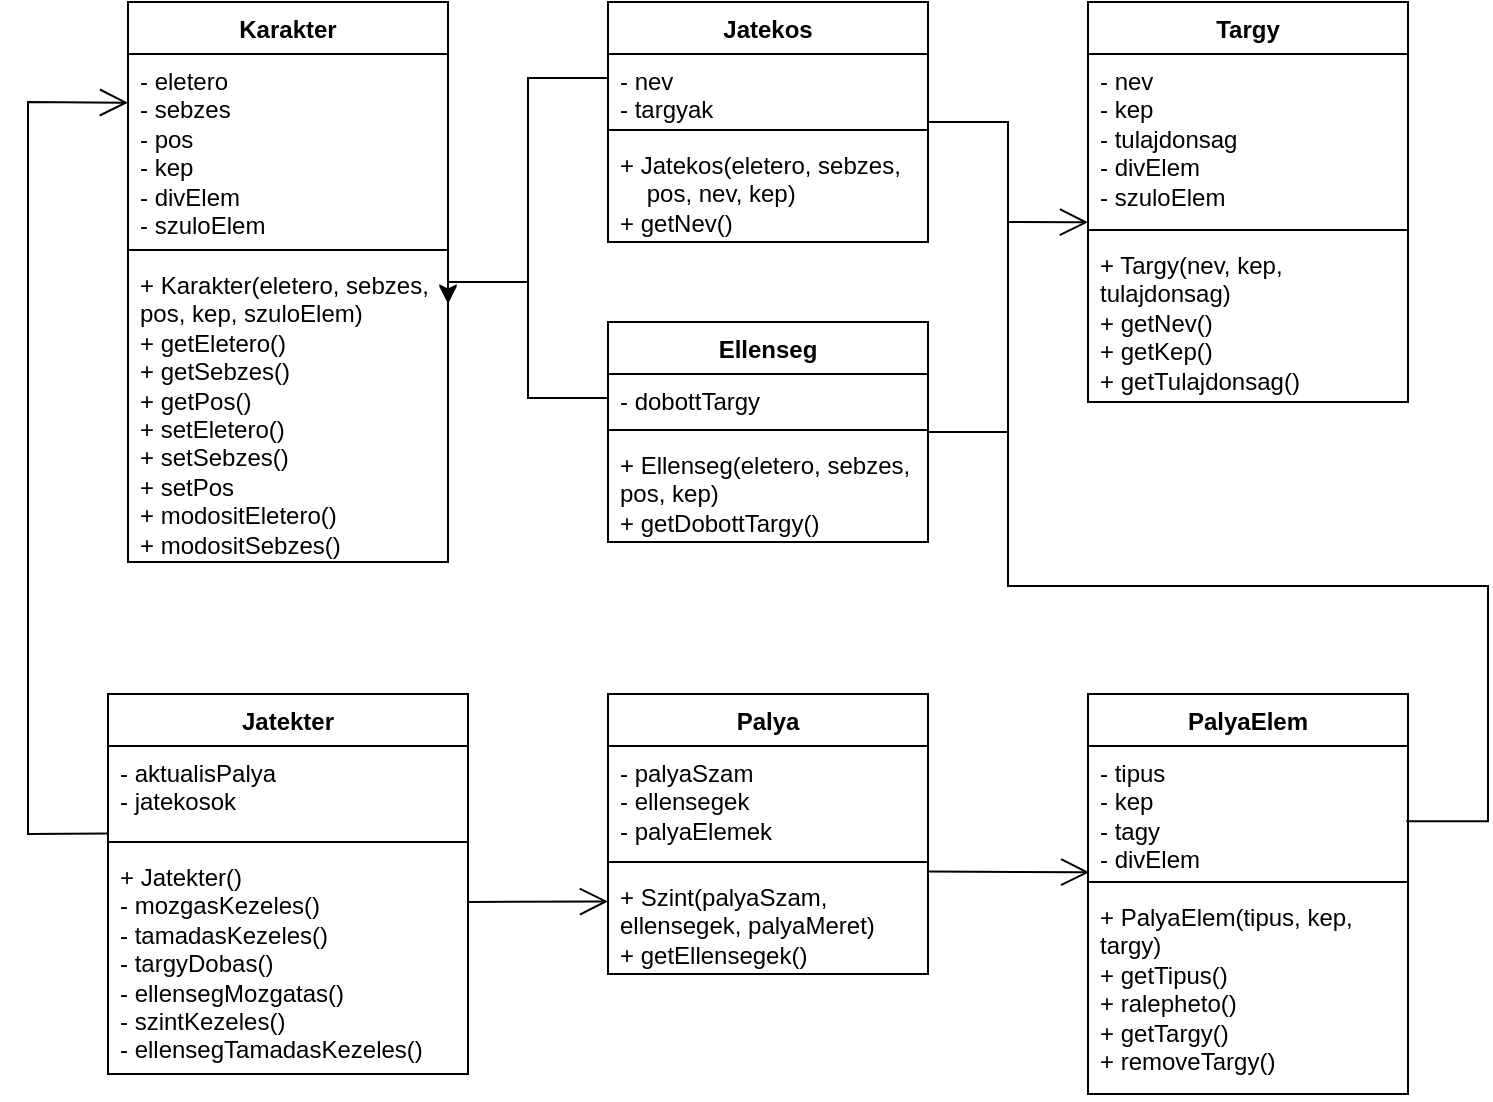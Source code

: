 <mxfile version="21.3.2" type="device">
  <diagram id="C5RBs43oDa-KdzZeNtuy" name="Page-1">
    <mxGraphModel dx="1004" dy="1757" grid="1" gridSize="10" guides="1" tooltips="1" connect="1" arrows="1" fold="1" page="1" pageScale="1" pageWidth="827" pageHeight="1169" math="0" shadow="0">
      <root>
        <mxCell id="WIyWlLk6GJQsqaUBKTNV-0" />
        <mxCell id="WIyWlLk6GJQsqaUBKTNV-1" parent="WIyWlLk6GJQsqaUBKTNV-0" />
        <mxCell id="mbsLE7g5oD7qV1iPtCib-1" value="Targy" style="swimlane;fontStyle=1;align=center;verticalAlign=top;childLayout=stackLayout;horizontal=1;startSize=26;horizontalStack=0;resizeParent=1;resizeParentMax=0;resizeLast=0;collapsible=1;marginBottom=0;whiteSpace=wrap;html=1;" parent="WIyWlLk6GJQsqaUBKTNV-1" vertex="1">
          <mxGeometry x="570" y="-1110" width="160" height="200" as="geometry" />
        </mxCell>
        <mxCell id="mbsLE7g5oD7qV1iPtCib-2" value="- nev&lt;br&gt;- kep&lt;br&gt;- tulajdonsag&lt;br&gt;- divElem&lt;br&gt;- szuloElem" style="text;strokeColor=none;fillColor=none;align=left;verticalAlign=top;spacingLeft=4;spacingRight=4;overflow=hidden;rotatable=0;points=[[0,0.5],[1,0.5]];portConstraint=eastwest;whiteSpace=wrap;html=1;" parent="mbsLE7g5oD7qV1iPtCib-1" vertex="1">
          <mxGeometry y="26" width="160" height="84" as="geometry" />
        </mxCell>
        <mxCell id="mbsLE7g5oD7qV1iPtCib-3" value="" style="line;strokeWidth=1;fillColor=none;align=left;verticalAlign=middle;spacingTop=-1;spacingLeft=3;spacingRight=3;rotatable=0;labelPosition=right;points=[];portConstraint=eastwest;strokeColor=inherit;" parent="mbsLE7g5oD7qV1iPtCib-1" vertex="1">
          <mxGeometry y="110" width="160" height="8" as="geometry" />
        </mxCell>
        <mxCell id="mbsLE7g5oD7qV1iPtCib-4" value="+ Targy(nev, kep, tulajdonsag)&lt;br&gt;+ getNev()&lt;br&gt;+ getKep()&lt;br&gt;+ getTulajdonsag()" style="text;strokeColor=none;fillColor=none;align=left;verticalAlign=top;spacingLeft=4;spacingRight=4;overflow=hidden;rotatable=0;points=[[0,0.5],[1,0.5]];portConstraint=eastwest;whiteSpace=wrap;html=1;" parent="mbsLE7g5oD7qV1iPtCib-1" vertex="1">
          <mxGeometry y="118" width="160" height="82" as="geometry" />
        </mxCell>
        <mxCell id="mbsLE7g5oD7qV1iPtCib-9" value="Palya" style="swimlane;fontStyle=1;align=center;verticalAlign=top;childLayout=stackLayout;horizontal=1;startSize=26;horizontalStack=0;resizeParent=1;resizeParentMax=0;resizeLast=0;collapsible=1;marginBottom=0;whiteSpace=wrap;html=1;" parent="WIyWlLk6GJQsqaUBKTNV-1" vertex="1">
          <mxGeometry x="330" y="-764" width="160" height="140" as="geometry" />
        </mxCell>
        <mxCell id="mbsLE7g5oD7qV1iPtCib-10" value="- palyaSzam&lt;br&gt;- ellensegek&lt;br&gt;- palyaElemek" style="text;strokeColor=none;fillColor=none;align=left;verticalAlign=top;spacingLeft=4;spacingRight=4;overflow=hidden;rotatable=0;points=[[0,0.5],[1,0.5]];portConstraint=eastwest;whiteSpace=wrap;html=1;" parent="mbsLE7g5oD7qV1iPtCib-9" vertex="1">
          <mxGeometry y="26" width="160" height="54" as="geometry" />
        </mxCell>
        <mxCell id="mbsLE7g5oD7qV1iPtCib-11" value="" style="line;strokeWidth=1;fillColor=none;align=left;verticalAlign=middle;spacingTop=-1;spacingLeft=3;spacingRight=3;rotatable=0;labelPosition=right;points=[];portConstraint=eastwest;strokeColor=inherit;" parent="mbsLE7g5oD7qV1iPtCib-9" vertex="1">
          <mxGeometry y="80" width="160" height="8" as="geometry" />
        </mxCell>
        <mxCell id="mbsLE7g5oD7qV1iPtCib-59" value="" style="endArrow=open;endFill=1;endSize=12;html=1;rounded=0;entryX=0;entryY=0.302;entryDx=0;entryDy=0;entryPerimeter=0;" parent="mbsLE7g5oD7qV1iPtCib-9" target="mbsLE7g5oD7qV1iPtCib-12" edge="1">
          <mxGeometry width="160" relative="1" as="geometry">
            <mxPoint x="-70" y="104" as="sourcePoint" />
            <mxPoint x="90" y="104" as="targetPoint" />
          </mxGeometry>
        </mxCell>
        <mxCell id="mbsLE7g5oD7qV1iPtCib-12" value="+ Szint(palyaSzam, ellensegek, palyaMeret)&lt;br&gt;+ getEllensegek()" style="text;strokeColor=none;fillColor=none;align=left;verticalAlign=top;spacingLeft=4;spacingRight=4;overflow=hidden;rotatable=0;points=[[0,0.5],[1,0.5]];portConstraint=eastwest;whiteSpace=wrap;html=1;" parent="mbsLE7g5oD7qV1iPtCib-9" vertex="1">
          <mxGeometry y="88" width="160" height="52" as="geometry" />
        </mxCell>
        <mxCell id="mbsLE7g5oD7qV1iPtCib-44" style="edgeStyle=orthogonalEdgeStyle;rounded=0;orthogonalLoop=1;jettySize=auto;html=1;exitX=0;exitY=0.5;exitDx=0;exitDy=0;entryX=1;entryY=0.146;entryDx=0;entryDy=0;entryPerimeter=0;" parent="WIyWlLk6GJQsqaUBKTNV-1" source="mbsLE7g5oD7qV1iPtCib-14" target="mbsLE7g5oD7qV1iPtCib-28" edge="1">
          <mxGeometry relative="1" as="geometry">
            <mxPoint x="270" y="-990" as="targetPoint" />
            <Array as="points">
              <mxPoint x="290" y="-912" />
              <mxPoint x="290" y="-970" />
            </Array>
          </mxGeometry>
        </mxCell>
        <mxCell id="mbsLE7g5oD7qV1iPtCib-13" value="Ellenseg" style="swimlane;fontStyle=1;align=center;verticalAlign=top;childLayout=stackLayout;horizontal=1;startSize=26;horizontalStack=0;resizeParent=1;resizeParentMax=0;resizeLast=0;collapsible=1;marginBottom=0;whiteSpace=wrap;html=1;" parent="WIyWlLk6GJQsqaUBKTNV-1" vertex="1">
          <mxGeometry x="330" y="-950" width="160" height="110" as="geometry" />
        </mxCell>
        <mxCell id="mbsLE7g5oD7qV1iPtCib-14" value="- dobottTargy" style="text;strokeColor=none;fillColor=none;align=left;verticalAlign=top;spacingLeft=4;spacingRight=4;overflow=hidden;rotatable=0;points=[[0,0.5],[1,0.5]];portConstraint=eastwest;whiteSpace=wrap;html=1;" parent="mbsLE7g5oD7qV1iPtCib-13" vertex="1">
          <mxGeometry y="26" width="160" height="24" as="geometry" />
        </mxCell>
        <mxCell id="mbsLE7g5oD7qV1iPtCib-15" value="" style="line;strokeWidth=1;fillColor=none;align=left;verticalAlign=middle;spacingTop=-1;spacingLeft=3;spacingRight=3;rotatable=0;labelPosition=right;points=[];portConstraint=eastwest;strokeColor=inherit;" parent="mbsLE7g5oD7qV1iPtCib-13" vertex="1">
          <mxGeometry y="50" width="160" height="8" as="geometry" />
        </mxCell>
        <mxCell id="mbsLE7g5oD7qV1iPtCib-16" value="+ Ellenseg(eletero, sebzes, pos, kep)&lt;br&gt;+ getDobottTargy()" style="text;strokeColor=none;fillColor=none;align=left;verticalAlign=top;spacingLeft=4;spacingRight=4;overflow=hidden;rotatable=0;points=[[0,0.5],[1,0.5]];portConstraint=eastwest;whiteSpace=wrap;html=1;" parent="mbsLE7g5oD7qV1iPtCib-13" vertex="1">
          <mxGeometry y="58" width="160" height="52" as="geometry" />
        </mxCell>
        <mxCell id="mbsLE7g5oD7qV1iPtCib-17" value="Jatekos" style="swimlane;fontStyle=1;align=center;verticalAlign=top;childLayout=stackLayout;horizontal=1;startSize=26;horizontalStack=0;resizeParent=1;resizeParentMax=0;resizeLast=0;collapsible=1;marginBottom=0;whiteSpace=wrap;html=1;" parent="WIyWlLk6GJQsqaUBKTNV-1" vertex="1">
          <mxGeometry x="330" y="-1110" width="160" height="120" as="geometry" />
        </mxCell>
        <mxCell id="mbsLE7g5oD7qV1iPtCib-18" value="- nev&lt;br&gt;- targyak" style="text;strokeColor=none;fillColor=none;align=left;verticalAlign=top;spacingLeft=4;spacingRight=4;overflow=hidden;rotatable=0;points=[[0,0.5],[1,0.5]];portConstraint=eastwest;whiteSpace=wrap;html=1;" parent="mbsLE7g5oD7qV1iPtCib-17" vertex="1">
          <mxGeometry y="26" width="160" height="34" as="geometry" />
        </mxCell>
        <mxCell id="mbsLE7g5oD7qV1iPtCib-19" value="" style="line;strokeWidth=1;fillColor=none;align=left;verticalAlign=middle;spacingTop=-1;spacingLeft=3;spacingRight=3;rotatable=0;labelPosition=right;points=[];portConstraint=eastwest;strokeColor=inherit;" parent="mbsLE7g5oD7qV1iPtCib-17" vertex="1">
          <mxGeometry y="60" width="160" height="8" as="geometry" />
        </mxCell>
        <mxCell id="mbsLE7g5oD7qV1iPtCib-20" value="+ Jatekos(eletero, sebzes, &lt;br&gt;&lt;span style=&quot;&quot;&gt;&lt;span style=&quot;&quot;&gt;&amp;nbsp;&amp;nbsp;&amp;nbsp;&amp;nbsp;&lt;/span&gt;&lt;/span&gt;pos, nev, kep)&lt;br&gt;+ getNev()" style="text;strokeColor=none;fillColor=none;align=left;verticalAlign=top;spacingLeft=4;spacingRight=4;overflow=hidden;rotatable=0;points=[[0,0.5],[1,0.5]];portConstraint=eastwest;whiteSpace=wrap;html=1;" parent="mbsLE7g5oD7qV1iPtCib-17" vertex="1">
          <mxGeometry y="68" width="160" height="52" as="geometry" />
        </mxCell>
        <mxCell id="mbsLE7g5oD7qV1iPtCib-21" value="Jatekter" style="swimlane;fontStyle=1;align=center;verticalAlign=top;childLayout=stackLayout;horizontal=1;startSize=26;horizontalStack=0;resizeParent=1;resizeParentMax=0;resizeLast=0;collapsible=1;marginBottom=0;whiteSpace=wrap;html=1;" parent="WIyWlLk6GJQsqaUBKTNV-1" vertex="1">
          <mxGeometry x="80" y="-764" width="180" height="190" as="geometry" />
        </mxCell>
        <mxCell id="mbsLE7g5oD7qV1iPtCib-22" value="- aktualisPalya&lt;br&gt;- jatekosok" style="text;strokeColor=none;fillColor=none;align=left;verticalAlign=top;spacingLeft=4;spacingRight=4;overflow=hidden;rotatable=0;points=[[0,0.5],[1,0.5]];portConstraint=eastwest;whiteSpace=wrap;html=1;" parent="mbsLE7g5oD7qV1iPtCib-21" vertex="1">
          <mxGeometry y="26" width="180" height="44" as="geometry" />
        </mxCell>
        <mxCell id="mbsLE7g5oD7qV1iPtCib-23" value="" style="line;strokeWidth=1;fillColor=none;align=left;verticalAlign=middle;spacingTop=-1;spacingLeft=3;spacingRight=3;rotatable=0;labelPosition=right;points=[];portConstraint=eastwest;strokeColor=inherit;" parent="mbsLE7g5oD7qV1iPtCib-21" vertex="1">
          <mxGeometry y="70" width="180" height="8" as="geometry" />
        </mxCell>
        <mxCell id="mbsLE7g5oD7qV1iPtCib-24" value="+ Jatekter()&lt;br&gt;- mozgasKezeles()&lt;br&gt;- tamadasKezeles()&lt;br&gt;- targyDobas()&lt;br&gt;- ellensegMozgatas()&lt;br&gt;- szintKezeles()&lt;br&gt;- ellensegTamadasKezeles()&lt;br&gt;" style="text;strokeColor=none;fillColor=none;align=left;verticalAlign=top;spacingLeft=4;spacingRight=4;overflow=hidden;rotatable=0;points=[[0,0.5],[1,0.5]];portConstraint=eastwest;whiteSpace=wrap;html=1;" parent="mbsLE7g5oD7qV1iPtCib-21" vertex="1">
          <mxGeometry y="78" width="180" height="112" as="geometry" />
        </mxCell>
        <mxCell id="mbsLE7g5oD7qV1iPtCib-25" value="Karakter" style="swimlane;fontStyle=1;align=center;verticalAlign=top;childLayout=stackLayout;horizontal=1;startSize=26;horizontalStack=0;resizeParent=1;resizeParentMax=0;resizeLast=0;collapsible=1;marginBottom=0;whiteSpace=wrap;html=1;" parent="WIyWlLk6GJQsqaUBKTNV-1" vertex="1">
          <mxGeometry x="90" y="-1110" width="160" height="280" as="geometry" />
        </mxCell>
        <mxCell id="mbsLE7g5oD7qV1iPtCib-26" value="- eletero&lt;br&gt;- sebzes&lt;br&gt;- pos&lt;br&gt;- kep&lt;br&gt;- divElem&lt;br&gt;- szuloElem" style="text;strokeColor=none;fillColor=none;align=left;verticalAlign=top;spacingLeft=4;spacingRight=4;overflow=hidden;rotatable=0;points=[[0,0.5],[1,0.5]];portConstraint=eastwest;whiteSpace=wrap;html=1;" parent="mbsLE7g5oD7qV1iPtCib-25" vertex="1">
          <mxGeometry y="26" width="160" height="94" as="geometry" />
        </mxCell>
        <mxCell id="mbsLE7g5oD7qV1iPtCib-27" value="" style="line;strokeWidth=1;fillColor=none;align=left;verticalAlign=middle;spacingTop=-1;spacingLeft=3;spacingRight=3;rotatable=0;labelPosition=right;points=[];portConstraint=eastwest;strokeColor=inherit;" parent="mbsLE7g5oD7qV1iPtCib-25" vertex="1">
          <mxGeometry y="120" width="160" height="8" as="geometry" />
        </mxCell>
        <mxCell id="mbsLE7g5oD7qV1iPtCib-28" value="+ Karakter(eletero, sebzes, pos, kep, szuloElem)&lt;br&gt;+ getEletero()&lt;br&gt;+ getSebzes()&lt;br&gt;+ getPos()&lt;br&gt;+ setEletero()&lt;br&gt;+ setSebzes()&lt;br&gt;+ setPos&lt;br&gt;+ modositEletero()&lt;br&gt;+ modositSebzes()" style="text;strokeColor=none;fillColor=none;align=left;verticalAlign=top;spacingLeft=4;spacingRight=4;overflow=hidden;rotatable=0;points=[[0,0.5],[1,0.5]];portConstraint=eastwest;whiteSpace=wrap;html=1;" parent="mbsLE7g5oD7qV1iPtCib-25" vertex="1">
          <mxGeometry y="128" width="160" height="152" as="geometry" />
        </mxCell>
        <mxCell id="mbsLE7g5oD7qV1iPtCib-31" value="PalyaElem" style="swimlane;fontStyle=1;align=center;verticalAlign=top;childLayout=stackLayout;horizontal=1;startSize=26;horizontalStack=0;resizeParent=1;resizeParentMax=0;resizeLast=0;collapsible=1;marginBottom=0;whiteSpace=wrap;html=1;" parent="WIyWlLk6GJQsqaUBKTNV-1" vertex="1">
          <mxGeometry x="570" y="-764" width="160" height="200" as="geometry" />
        </mxCell>
        <mxCell id="mbsLE7g5oD7qV1iPtCib-32" value="- tipus&lt;br&gt;- kep&lt;br&gt;- tagy&lt;br&gt;- divElem" style="text;strokeColor=none;fillColor=none;align=left;verticalAlign=top;spacingLeft=4;spacingRight=4;overflow=hidden;rotatable=0;points=[[0,0.5],[1,0.5]];portConstraint=eastwest;whiteSpace=wrap;html=1;" parent="mbsLE7g5oD7qV1iPtCib-31" vertex="1">
          <mxGeometry y="26" width="160" height="64" as="geometry" />
        </mxCell>
        <mxCell id="mbsLE7g5oD7qV1iPtCib-33" value="" style="line;strokeWidth=1;fillColor=none;align=left;verticalAlign=middle;spacingTop=-1;spacingLeft=3;spacingRight=3;rotatable=0;labelPosition=right;points=[];portConstraint=eastwest;strokeColor=inherit;" parent="mbsLE7g5oD7qV1iPtCib-31" vertex="1">
          <mxGeometry y="90" width="160" height="8" as="geometry" />
        </mxCell>
        <mxCell id="mbsLE7g5oD7qV1iPtCib-34" value="+ PalyaElem(tipus, kep, targy)&lt;br&gt;+ getTipus()&lt;br&gt;+ ralepheto()&lt;br&gt;+ getTargy()&lt;br&gt;+ removeTargy()&lt;br&gt;" style="text;strokeColor=none;fillColor=none;align=left;verticalAlign=top;spacingLeft=4;spacingRight=4;overflow=hidden;rotatable=0;points=[[0,0.5],[1,0.5]];portConstraint=eastwest;whiteSpace=wrap;html=1;" parent="mbsLE7g5oD7qV1iPtCib-31" vertex="1">
          <mxGeometry y="98" width="160" height="102" as="geometry" />
        </mxCell>
        <mxCell id="mbsLE7g5oD7qV1iPtCib-43" style="edgeStyle=orthogonalEdgeStyle;rounded=0;orthogonalLoop=1;jettySize=auto;html=1;exitX=0;exitY=0.5;exitDx=0;exitDy=0;entryX=1;entryY=0.151;entryDx=0;entryDy=0;entryPerimeter=0;" parent="WIyWlLk6GJQsqaUBKTNV-1" source="mbsLE7g5oD7qV1iPtCib-18" target="mbsLE7g5oD7qV1iPtCib-28" edge="1">
          <mxGeometry relative="1" as="geometry">
            <Array as="points">
              <mxPoint x="290" y="-1072" />
              <mxPoint x="290" y="-970" />
              <mxPoint x="250" y="-970" />
            </Array>
          </mxGeometry>
        </mxCell>
        <mxCell id="mbsLE7g5oD7qV1iPtCib-45" value="" style="endArrow=open;endFill=1;endSize=12;html=1;rounded=0;exitX=1.003;exitY=0.015;exitDx=0;exitDy=0;exitPerimeter=0;entryX=0.004;entryY=0.987;entryDx=0;entryDy=0;entryPerimeter=0;" parent="WIyWlLk6GJQsqaUBKTNV-1" source="mbsLE7g5oD7qV1iPtCib-12" target="mbsLE7g5oD7qV1iPtCib-32" edge="1">
          <mxGeometry width="160" relative="1" as="geometry">
            <mxPoint x="140" y="-564" as="sourcePoint" />
            <mxPoint x="300" y="-564" as="targetPoint" />
          </mxGeometry>
        </mxCell>
        <mxCell id="mbsLE7g5oD7qV1iPtCib-50" value="" style="endArrow=open;endFill=1;endSize=12;html=1;rounded=0;entryX=0;entryY=1.002;entryDx=0;entryDy=0;entryPerimeter=0;" parent="WIyWlLk6GJQsqaUBKTNV-1" target="mbsLE7g5oD7qV1iPtCib-2" edge="1">
          <mxGeometry width="160" relative="1" as="geometry">
            <mxPoint x="490" y="-1050" as="sourcePoint" />
            <mxPoint x="530" y="-960" as="targetPoint" />
            <Array as="points">
              <mxPoint x="530" y="-1050" />
              <mxPoint x="530" y="-1000" />
            </Array>
          </mxGeometry>
        </mxCell>
        <mxCell id="mbsLE7g5oD7qV1iPtCib-53" value="" style="endArrow=none;html=1;edgeStyle=orthogonalEdgeStyle;rounded=0;exitX=1;exitY=0.5;exitDx=0;exitDy=0;" parent="WIyWlLk6GJQsqaUBKTNV-1" source="mbsLE7g5oD7qV1iPtCib-13" edge="1">
          <mxGeometry relative="1" as="geometry">
            <mxPoint x="530" y="-870" as="sourcePoint" />
            <mxPoint x="530" y="-1000" as="targetPoint" />
            <Array as="points">
              <mxPoint x="530" y="-895" />
            </Array>
          </mxGeometry>
        </mxCell>
        <mxCell id="mbsLE7g5oD7qV1iPtCib-56" value="" style="endArrow=none;html=1;edgeStyle=orthogonalEdgeStyle;rounded=0;exitX=0.995;exitY=0.588;exitDx=0;exitDy=0;exitPerimeter=0;" parent="WIyWlLk6GJQsqaUBKTNV-1" source="mbsLE7g5oD7qV1iPtCib-32" edge="1">
          <mxGeometry relative="1" as="geometry">
            <mxPoint x="740" y="-694.42" as="sourcePoint" />
            <mxPoint x="530" y="-900" as="targetPoint" />
            <Array as="points">
              <mxPoint x="770" y="-700" />
              <mxPoint x="770" y="-818" />
              <mxPoint x="530" y="-818" />
            </Array>
          </mxGeometry>
        </mxCell>
        <mxCell id="mbsLE7g5oD7qV1iPtCib-61" value="" style="endArrow=open;endFill=1;endSize=12;html=1;rounded=0;exitX=0.002;exitY=0.994;exitDx=0;exitDy=0;exitPerimeter=0;entryX=0;entryY=0.259;entryDx=0;entryDy=0;entryPerimeter=0;" parent="WIyWlLk6GJQsqaUBKTNV-1" source="mbsLE7g5oD7qV1iPtCib-22" target="mbsLE7g5oD7qV1iPtCib-26" edge="1">
          <mxGeometry width="160" relative="1" as="geometry">
            <mxPoint x="40" y="-540" as="sourcePoint" />
            <mxPoint x="200" y="-540" as="targetPoint" />
            <Array as="points">
              <mxPoint x="40" y="-694" />
              <mxPoint x="40" y="-1060" />
            </Array>
          </mxGeometry>
        </mxCell>
      </root>
    </mxGraphModel>
  </diagram>
</mxfile>
